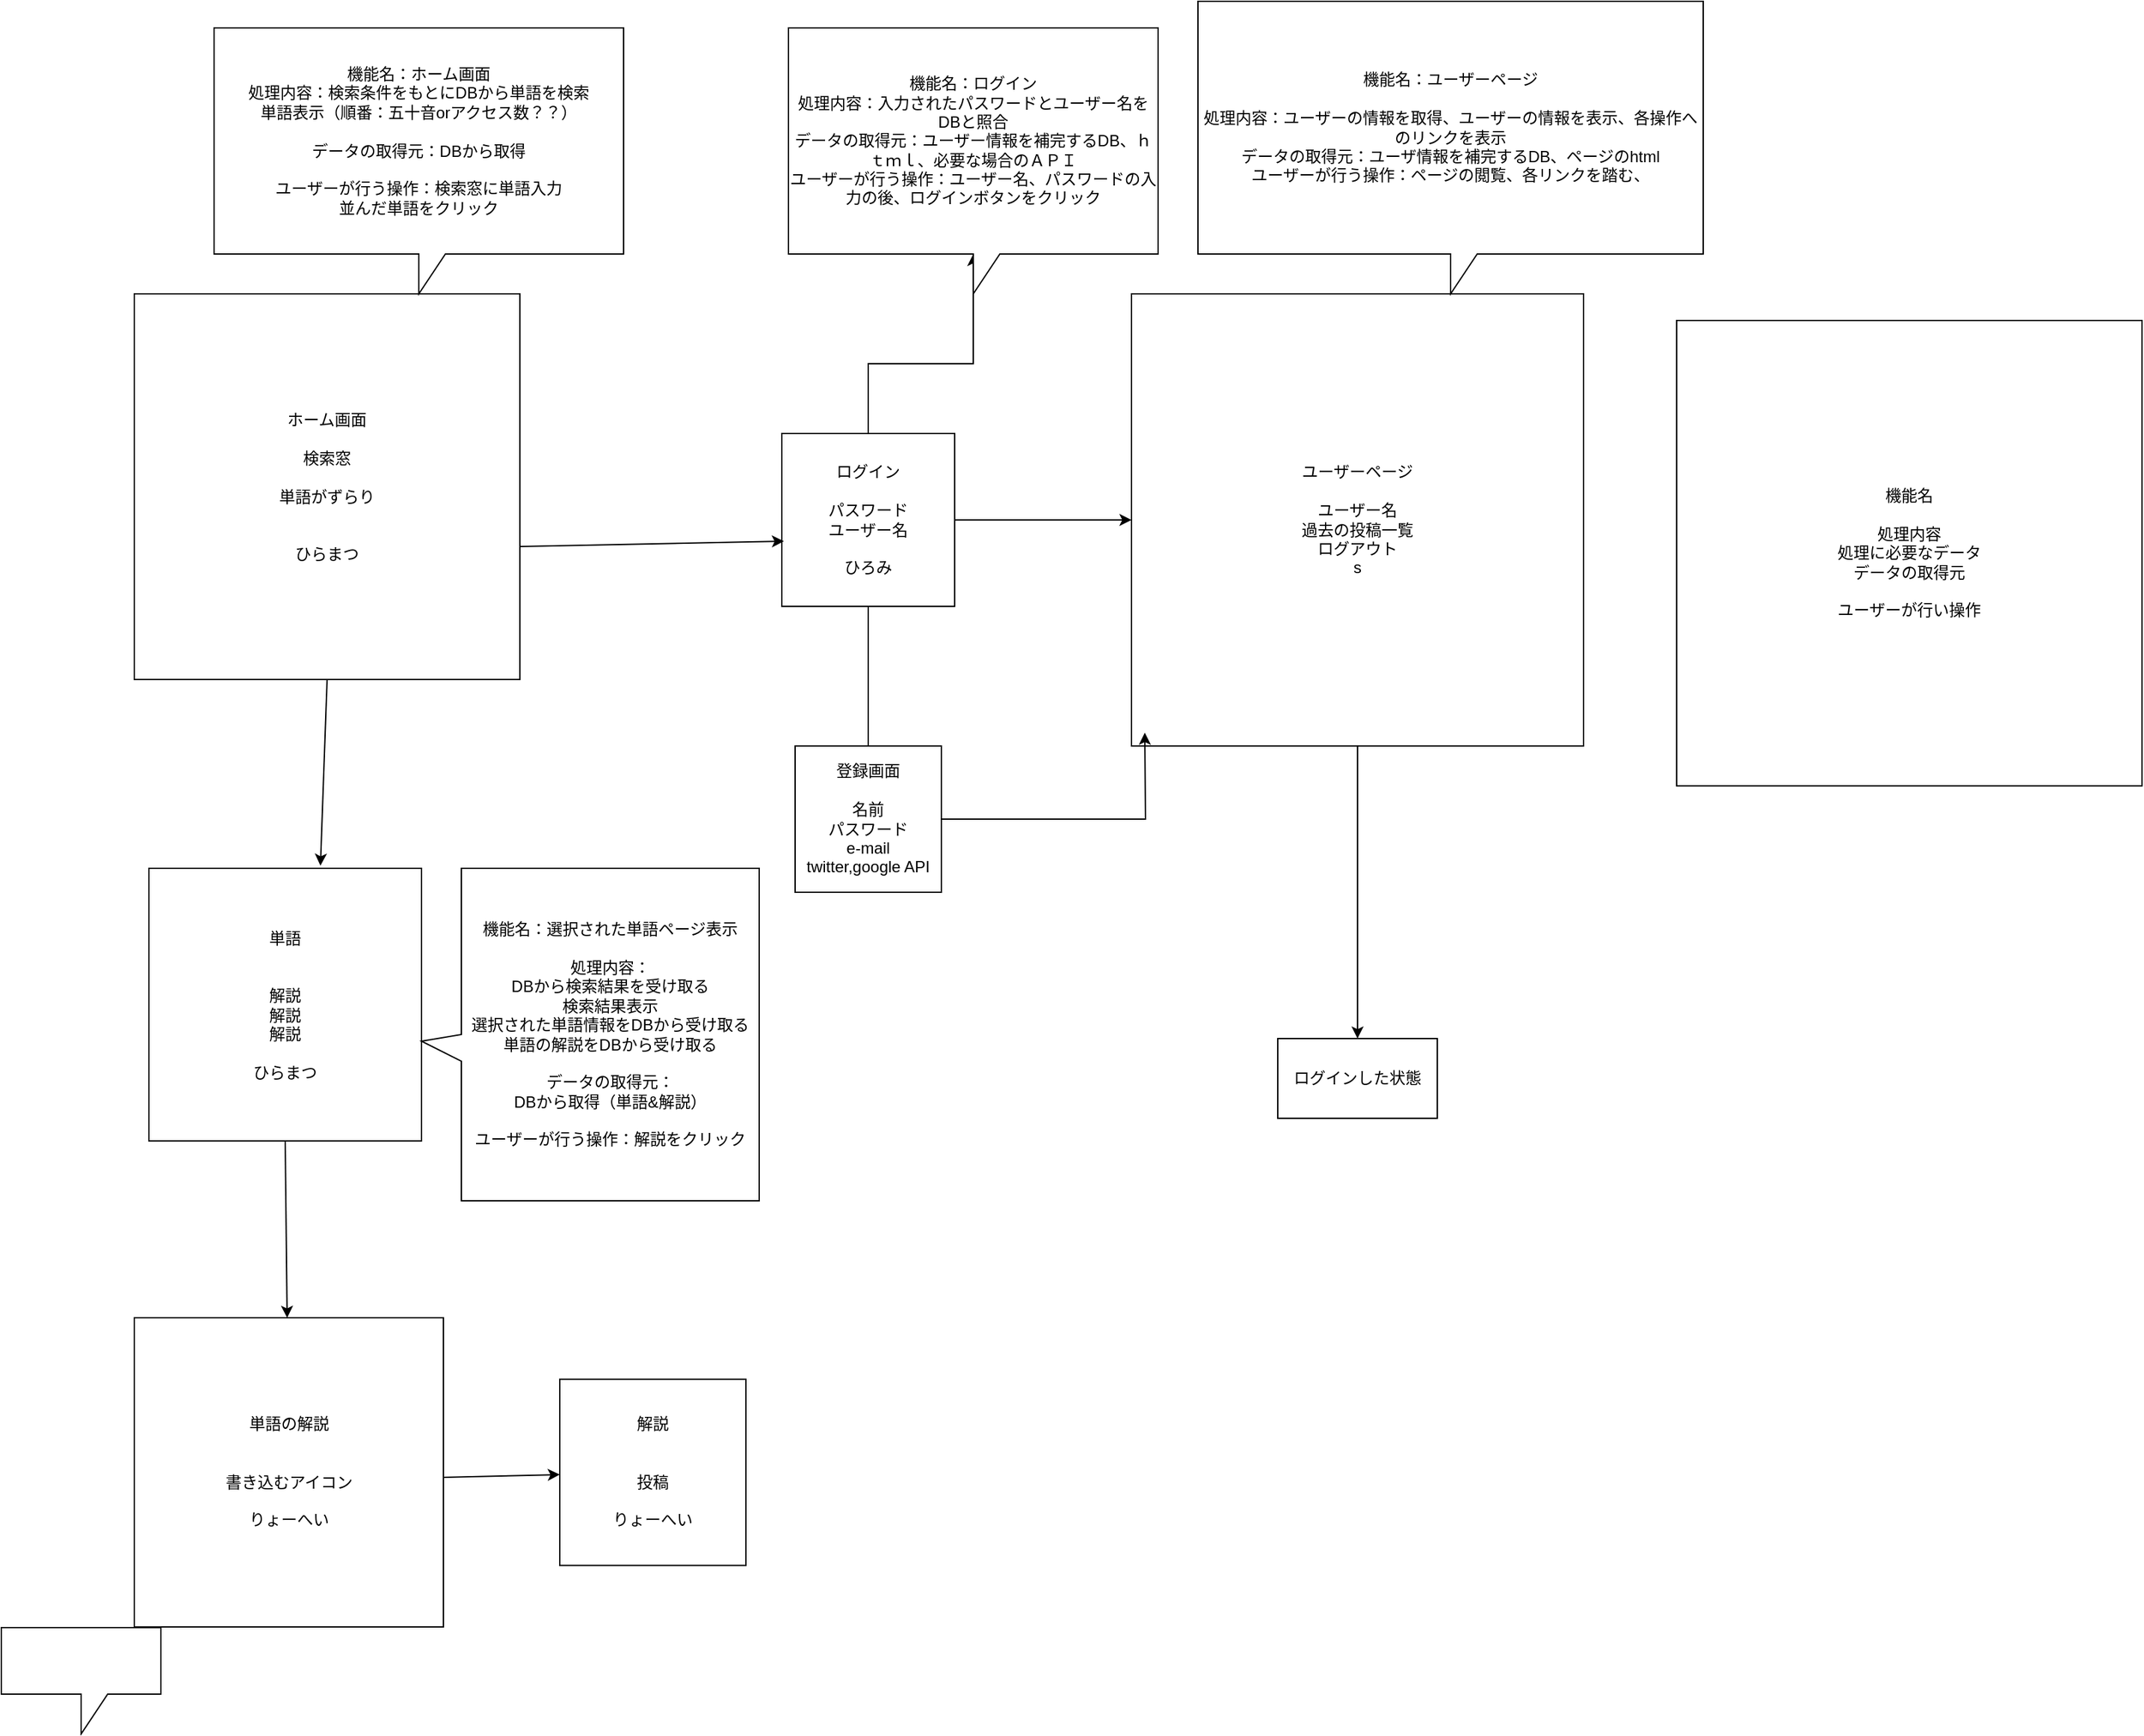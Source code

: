 <mxfile>
    <diagram id="L15tOZfDJ0sB663_3Ugt" name="ページ1">
        <mxGraphModel dx="568" dy="1989" grid="1" gridSize="10" guides="1" tooltips="1" connect="1" arrows="1" fold="1" page="1" pageScale="1" pageWidth="827" pageHeight="1169" math="0" shadow="0">
            <root>
                <mxCell id="0"/>
                <mxCell id="1" parent="0"/>
                <mxCell id="2" value="ホーム画面&lt;br&gt;&lt;br&gt;検索窓&lt;br&gt;&lt;br&gt;単語がずらり&lt;br&gt;&lt;br&gt;&lt;br&gt;ひらまつ" style="whiteSpace=wrap;html=1;aspect=fixed;" parent="1" vertex="1">
                    <mxGeometry x="210" y="50" width="290" height="290" as="geometry"/>
                </mxCell>
                <mxCell id="4" value="" style="endArrow=classic;html=1;exitX=0.5;exitY=1;exitDx=0;exitDy=0;" parent="1" source="2" edge="1">
                    <mxGeometry width="50" height="50" relative="1" as="geometry">
                        <mxPoint x="350" y="410" as="sourcePoint"/>
                        <mxPoint x="350" y="480" as="targetPoint"/>
                    </mxGeometry>
                </mxCell>
                <mxCell id="5" value="単語&lt;br&gt;&lt;br&gt;&lt;br&gt;解説&lt;br&gt;解説&lt;br&gt;解説&lt;br&gt;&lt;br&gt;ひらまつ" style="whiteSpace=wrap;html=1;aspect=fixed;" parent="1" vertex="1">
                    <mxGeometry x="221" y="482" width="205" height="205" as="geometry"/>
                </mxCell>
                <mxCell id="6" value="" style="endArrow=classic;html=1;exitX=0.5;exitY=1;exitDx=0;exitDy=0;" parent="1" source="5" target="7" edge="1">
                    <mxGeometry width="50" height="50" relative="1" as="geometry">
                        <mxPoint x="390" y="860" as="sourcePoint"/>
                        <mxPoint x="323" y="810" as="targetPoint"/>
                    </mxGeometry>
                </mxCell>
                <mxCell id="7" value="単語の解説&lt;br&gt;&lt;br&gt;&lt;br&gt;書き込むアイコン&lt;br&gt;&lt;br&gt;りょーへい" style="whiteSpace=wrap;html=1;aspect=fixed;" parent="1" vertex="1">
                    <mxGeometry x="210" y="820" width="232.5" height="232.5" as="geometry"/>
                </mxCell>
                <mxCell id="8" value="" style="endArrow=classic;html=1;" parent="1" target="9" edge="1">
                    <mxGeometry width="50" height="50" relative="1" as="geometry">
                        <mxPoint x="442.5" y="940" as="sourcePoint"/>
                        <mxPoint x="493" y="940" as="targetPoint"/>
                    </mxGeometry>
                </mxCell>
                <mxCell id="9" value="解説&lt;br&gt;&lt;br&gt;&lt;br&gt;投稿&lt;br&gt;&lt;br&gt;りょーへい" style="whiteSpace=wrap;html=1;aspect=fixed;" parent="1" vertex="1">
                    <mxGeometry x="530" y="866.25" width="140" height="140" as="geometry"/>
                </mxCell>
                <mxCell id="21" value="" style="edgeStyle=orthogonalEdgeStyle;rounded=0;orthogonalLoop=1;jettySize=auto;html=1;" parent="1" source="10" target="20" edge="1">
                    <mxGeometry relative="1" as="geometry"/>
                </mxCell>
                <mxCell id="10" value="ユーザーページ&lt;br&gt;&lt;br&gt;ユーザー名&lt;br&gt;過去の投稿一覧&lt;br&gt;ログアウト&lt;br&gt;s&lt;br&gt;" style="whiteSpace=wrap;html=1;aspect=fixed;" parent="1" vertex="1">
                    <mxGeometry x="960" y="50" width="340" height="340" as="geometry"/>
                </mxCell>
                <mxCell id="14" value="" style="edgeStyle=orthogonalEdgeStyle;rounded=0;orthogonalLoop=1;jettySize=auto;html=1;" parent="1" source="11" edge="1">
                    <mxGeometry relative="1" as="geometry">
                        <mxPoint x="762" y="400" as="targetPoint"/>
                    </mxGeometry>
                </mxCell>
                <mxCell id="19" value="" style="edgeStyle=orthogonalEdgeStyle;rounded=0;orthogonalLoop=1;jettySize=auto;html=1;entryX=0;entryY=0.5;entryDx=0;entryDy=0;" parent="1" source="11" target="10" edge="1">
                    <mxGeometry relative="1" as="geometry">
                        <mxPoint x="912" y="220" as="targetPoint"/>
                    </mxGeometry>
                </mxCell>
                <mxCell id="25" value="" style="edgeStyle=orthogonalEdgeStyle;rounded=0;orthogonalLoop=1;jettySize=auto;html=1;" parent="1" source="11" target="24" edge="1">
                    <mxGeometry relative="1" as="geometry"/>
                </mxCell>
                <mxCell id="11" value="ログイン&lt;br&gt;&lt;br&gt;パスワード&lt;br&gt;ユーザー名&lt;br&gt;&lt;br&gt;ひろみ" style="whiteSpace=wrap;html=1;aspect=fixed;" parent="1" vertex="1">
                    <mxGeometry x="697" y="155" width="130" height="130" as="geometry"/>
                </mxCell>
                <mxCell id="12" value="" style="endArrow=classic;html=1;entryX=0.012;entryY=0.623;entryDx=0;entryDy=0;entryPerimeter=0;" parent="1" target="11" edge="1">
                    <mxGeometry width="50" height="50" relative="1" as="geometry">
                        <mxPoint x="500" y="240" as="sourcePoint"/>
                        <mxPoint x="550" y="190" as="targetPoint"/>
                    </mxGeometry>
                </mxCell>
                <mxCell id="17" value="" style="edgeStyle=orthogonalEdgeStyle;rounded=0;orthogonalLoop=1;jettySize=auto;html=1;" parent="1" source="15" edge="1">
                    <mxGeometry relative="1" as="geometry">
                        <mxPoint x="970" y="380" as="targetPoint"/>
                    </mxGeometry>
                </mxCell>
                <mxCell id="15" value="登録画面&lt;br&gt;&lt;br&gt;名前&lt;br&gt;パスワード&lt;br&gt;e-mail&lt;br&gt;twitter,google API" style="whiteSpace=wrap;html=1;aspect=fixed;" parent="1" vertex="1">
                    <mxGeometry x="707" y="390" width="110" height="110" as="geometry"/>
                </mxCell>
                <mxCell id="20" value="ログインした状態" style="whiteSpace=wrap;html=1;" parent="1" vertex="1">
                    <mxGeometry x="1070" y="610" width="120" height="60" as="geometry"/>
                </mxCell>
                <mxCell id="22" value="機能名&lt;br&gt;&lt;br&gt;処理内容&lt;br&gt;処理に必要なデータ&lt;br&gt;データの取得元&lt;br&gt;&lt;br&gt;ユーザーが行い操作" style="whiteSpace=wrap;html=1;aspect=fixed;" parent="1" vertex="1">
                    <mxGeometry x="1370" y="70" width="350" height="350" as="geometry"/>
                </mxCell>
                <mxCell id="23" value="機能名：ユーザーページ&lt;br&gt;&lt;br&gt;処理内容：ユーザーの情報を取得、ユーザーの情報を表示、各操作へのリンクを表示&lt;br&gt;データの取得元：ユーザ情報を補完するDB、ページのhtml&lt;br&gt;ユーザーが行う操作：ページの閲覧、各リンクを踏む、" style="shape=callout;whiteSpace=wrap;html=1;perimeter=calloutPerimeter;" parent="1" vertex="1">
                    <mxGeometry x="1010" y="-170" width="380" height="220" as="geometry"/>
                </mxCell>
                <mxCell id="24" value="機能名：ログイン&lt;br&gt;処理内容：入力されたパスワードとユーザー名をDBと照合&lt;br&gt;データの取得元：ユーザー情報を補完するDB、ｈｔｍｌ、必要な場合のＡＰＩ&lt;br&gt;ユーザーが行う操作：ユーザー名、パスワードの入力の後、ログインボタンをクリック" style="shape=callout;whiteSpace=wrap;html=1;perimeter=calloutPerimeter;" parent="1" vertex="1">
                    <mxGeometry x="702" y="-150" width="278" height="200" as="geometry"/>
                </mxCell>
                <mxCell id="29" value="機能名：ホーム画面&lt;br&gt;処理内容：検索条件をもとにDBから単語を検索&lt;br&gt;単語表示（順番：五十音orアクセス数？？）&lt;br&gt;&lt;br&gt;データの取得元：DBから取得&lt;br&gt;&lt;br&gt;ユーザーが行う操作：検索窓に単語入力&lt;br&gt;並んだ単語をクリック" style="shape=callout;whiteSpace=wrap;html=1;perimeter=calloutPerimeter;" parent="1" vertex="1">
                    <mxGeometry x="270" y="-150" width="308" height="200" as="geometry"/>
                </mxCell>
                <mxCell id="30" value="機能名：選択された単語ページ表示&lt;br&gt;&lt;br&gt;処理内容：&lt;br&gt;DBから検索結果を受け取る&lt;br&gt;検索結果表示&lt;br&gt;選択された単語情報をDBから受け取る&lt;br&gt;単語の解説をDBから受け取る&lt;br&gt;&lt;br&gt;データの取得元：&lt;br&gt;DBから取得（単語&amp;amp;解説）&lt;br&gt;&lt;br&gt;ユーザーが行う操作：解説をクリック" style="shape=callout;whiteSpace=wrap;html=1;perimeter=calloutPerimeter;position2=0.52;direction=south;" parent="1" vertex="1">
                    <mxGeometry x="426" y="482" width="254" height="250" as="geometry"/>
                </mxCell>
                <mxCell id="51" value="" style="shape=callout;whiteSpace=wrap;html=1;perimeter=calloutPerimeter;" vertex="1" parent="1">
                    <mxGeometry x="110" y="1053" width="120" height="80" as="geometry"/>
                </mxCell>
            </root>
        </mxGraphModel>
    </diagram>
</mxfile>